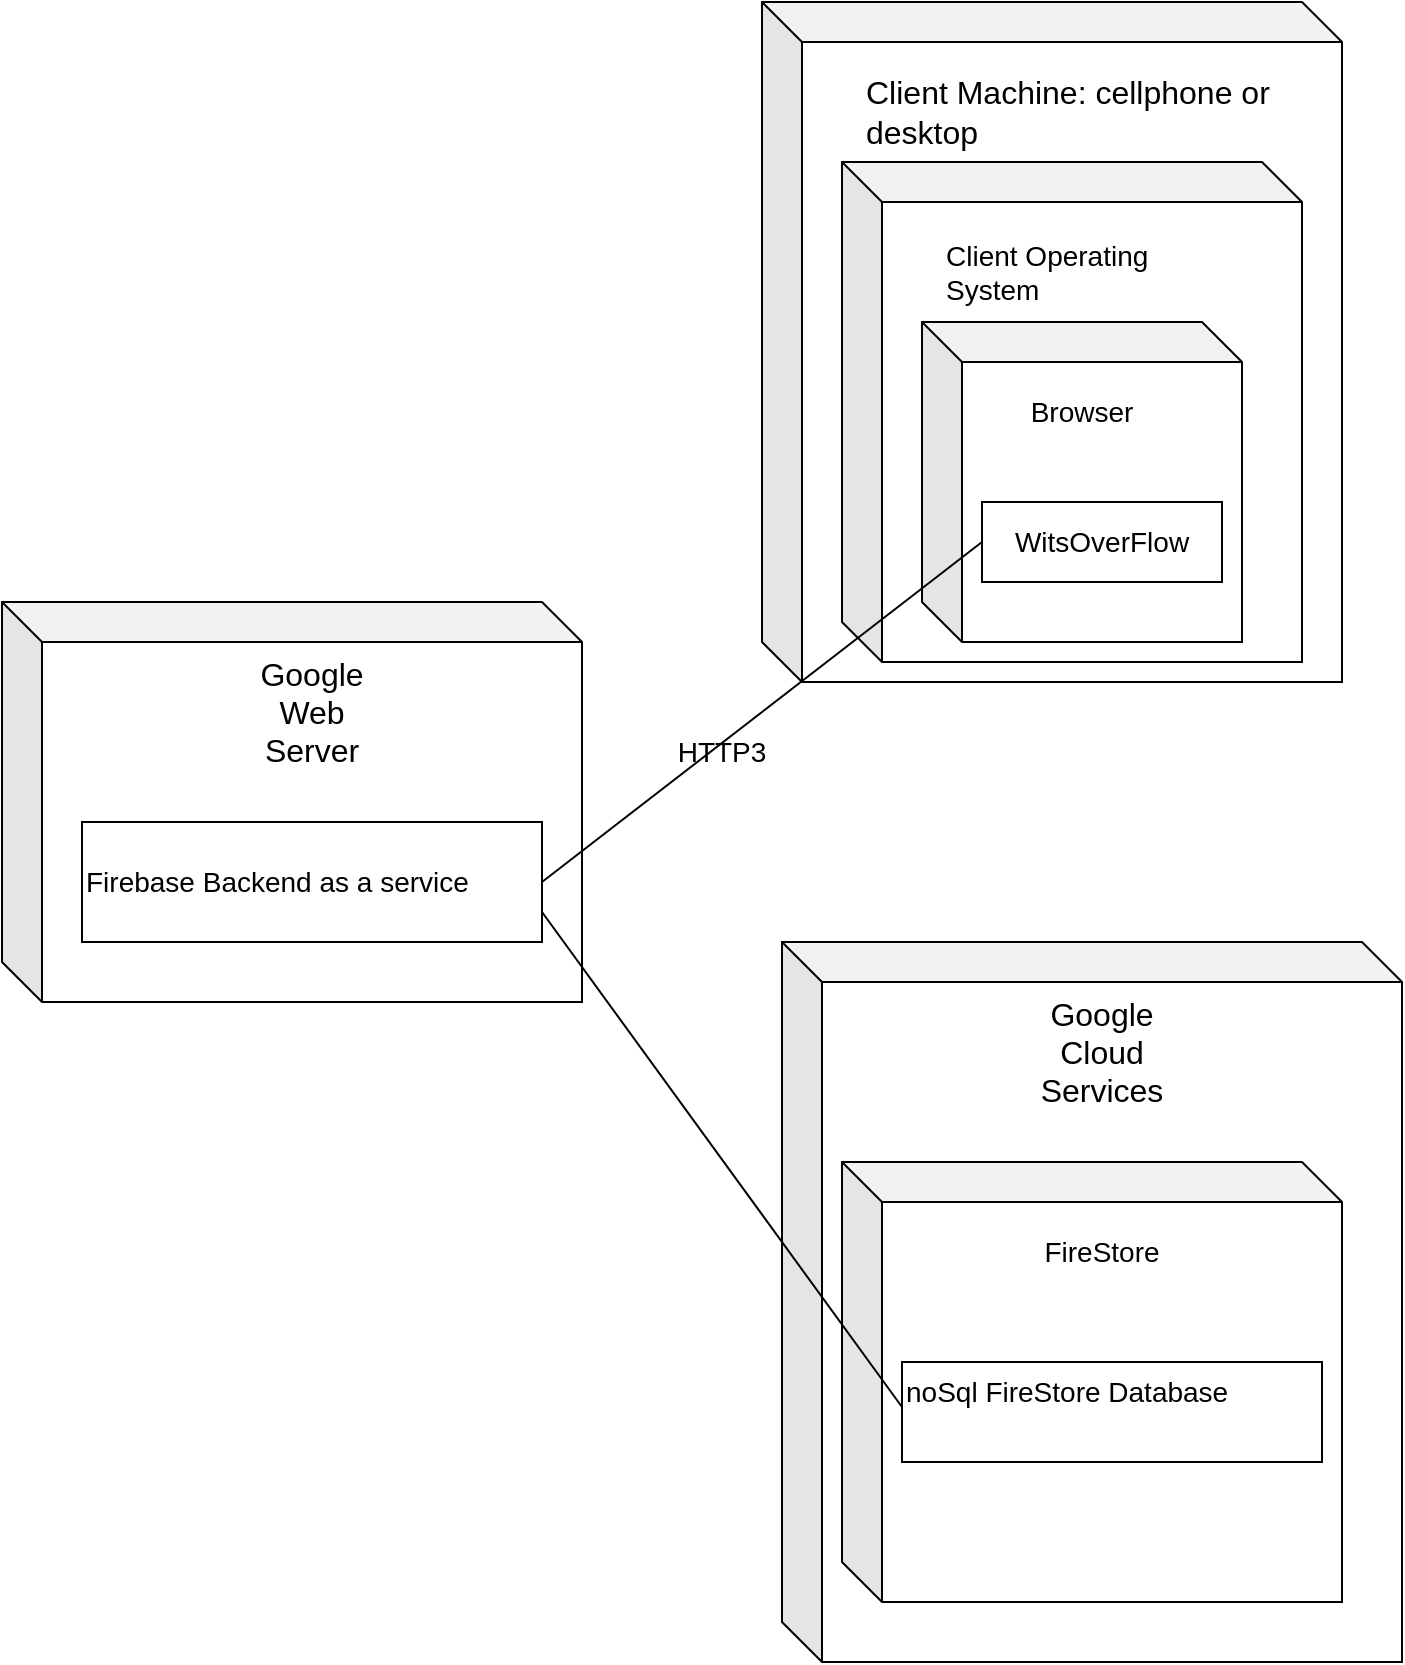 <mxfile version="21.2.1" type="device">
  <diagram name="Page-1" id="w0TBq3C-Gmoq3feNsOyL">
    <mxGraphModel dx="880" dy="452" grid="1" gridSize="10" guides="1" tooltips="1" connect="1" arrows="1" fold="1" page="1" pageScale="1.25" pageWidth="827" pageHeight="1169" math="0" shadow="0">
      <root>
        <mxCell id="0" />
        <mxCell id="1" parent="0" />
        <mxCell id="nJe9BszsL9_7w_oQmeMu-83" value="" style="shape=cube;whiteSpace=wrap;html=1;boundedLbl=1;backgroundOutline=1;darkOpacity=0.05;darkOpacity2=0.1;" vertex="1" parent="1">
          <mxGeometry x="30" y="420" width="290" height="200" as="geometry" />
        </mxCell>
        <mxCell id="nJe9BszsL9_7w_oQmeMu-84" value="Google Web&lt;br&gt;Server" style="text;html=1;strokeColor=none;fillColor=none;align=center;verticalAlign=middle;whiteSpace=wrap;rounded=0;fontSize=16;" vertex="1" parent="1">
          <mxGeometry x="155" y="460" width="60" height="30" as="geometry" />
        </mxCell>
        <mxCell id="nJe9BszsL9_7w_oQmeMu-85" value="" style="rounded=0;whiteSpace=wrap;html=1;" vertex="1" parent="1">
          <mxGeometry x="70" y="530" width="230" height="60" as="geometry" />
        </mxCell>
        <mxCell id="nJe9BszsL9_7w_oQmeMu-86" value="&lt;font style=&quot;font-size: 14px;&quot;&gt;Firebase Backend as a service&amp;nbsp;&lt;/font&gt;" style="text;html=1;strokeColor=none;fillColor=none;align=left;verticalAlign=middle;whiteSpace=wrap;rounded=0;" vertex="1" parent="1">
          <mxGeometry x="70" y="545" width="230" height="30" as="geometry" />
        </mxCell>
        <mxCell id="nJe9BszsL9_7w_oQmeMu-87" value="" style="shape=cube;whiteSpace=wrap;html=1;boundedLbl=1;backgroundOutline=1;darkOpacity=0.05;darkOpacity2=0.1;" vertex="1" parent="1">
          <mxGeometry x="410" y="120" width="290" height="340" as="geometry" />
        </mxCell>
        <mxCell id="nJe9BszsL9_7w_oQmeMu-88" value="Client Machine: cellphone or desktop&amp;nbsp;" style="text;html=1;strokeColor=none;fillColor=none;align=left;verticalAlign=middle;whiteSpace=wrap;rounded=0;fontSize=16;" vertex="1" parent="1">
          <mxGeometry x="460" y="160" width="230" height="30" as="geometry" />
        </mxCell>
        <mxCell id="nJe9BszsL9_7w_oQmeMu-89" value="" style="shape=cube;whiteSpace=wrap;html=1;boundedLbl=1;backgroundOutline=1;darkOpacity=0.05;darkOpacity2=0.1;" vertex="1" parent="1">
          <mxGeometry x="450" y="200" width="230" height="250" as="geometry" />
        </mxCell>
        <mxCell id="nJe9BszsL9_7w_oQmeMu-91" value="Client Operating System" style="text;html=1;strokeColor=none;fillColor=none;align=left;verticalAlign=middle;whiteSpace=wrap;rounded=0;fontSize=14;" vertex="1" parent="1">
          <mxGeometry x="500" y="240" width="120" height="30" as="geometry" />
        </mxCell>
        <mxCell id="nJe9BszsL9_7w_oQmeMu-92" value="" style="shape=cube;whiteSpace=wrap;html=1;boundedLbl=1;backgroundOutline=1;darkOpacity=0.05;darkOpacity2=0.1;" vertex="1" parent="1">
          <mxGeometry x="490" y="280" width="160" height="160" as="geometry" />
        </mxCell>
        <mxCell id="nJe9BszsL9_7w_oQmeMu-93" value="Browser" style="text;html=1;strokeColor=none;fillColor=none;align=center;verticalAlign=middle;whiteSpace=wrap;rounded=0;fontSize=14;" vertex="1" parent="1">
          <mxGeometry x="520" y="310" width="100" height="30" as="geometry" />
        </mxCell>
        <mxCell id="nJe9BszsL9_7w_oQmeMu-94" value="" style="rounded=0;whiteSpace=wrap;html=1;" vertex="1" parent="1">
          <mxGeometry x="520" y="370" width="120" height="40" as="geometry" />
        </mxCell>
        <mxCell id="nJe9BszsL9_7w_oQmeMu-95" value="WitsOverFlow" style="text;html=1;strokeColor=none;fillColor=none;align=center;verticalAlign=middle;whiteSpace=wrap;rounded=0;fontSize=14;" vertex="1" parent="1">
          <mxGeometry x="530" y="375" width="100" height="30" as="geometry" />
        </mxCell>
        <mxCell id="nJe9BszsL9_7w_oQmeMu-96" value="" style="endArrow=none;html=1;rounded=0;entryX=0;entryY=0.5;entryDx=0;entryDy=0;exitX=1;exitY=0.5;exitDx=0;exitDy=0;" edge="1" parent="1" source="nJe9BszsL9_7w_oQmeMu-85" target="nJe9BszsL9_7w_oQmeMu-94">
          <mxGeometry width="50" height="50" relative="1" as="geometry">
            <mxPoint x="390" y="440" as="sourcePoint" />
            <mxPoint x="440" y="390" as="targetPoint" />
          </mxGeometry>
        </mxCell>
        <mxCell id="nJe9BszsL9_7w_oQmeMu-97" value="&lt;font style=&quot;font-size: 14px;&quot;&gt;HTTP3&lt;br&gt;&lt;/font&gt;" style="text;html=1;strokeColor=none;fillColor=none;align=center;verticalAlign=middle;whiteSpace=wrap;rounded=0;" vertex="1" parent="1">
          <mxGeometry x="360" y="480" width="60" height="30" as="geometry" />
        </mxCell>
        <mxCell id="nJe9BszsL9_7w_oQmeMu-98" value="" style="shape=cube;whiteSpace=wrap;html=1;boundedLbl=1;backgroundOutline=1;darkOpacity=0.05;darkOpacity2=0.1;" vertex="1" parent="1">
          <mxGeometry x="420" y="590" width="310" height="360" as="geometry" />
        </mxCell>
        <mxCell id="nJe9BszsL9_7w_oQmeMu-99" value="Google Cloud&lt;br&gt;Services" style="text;html=1;strokeColor=none;fillColor=none;align=center;verticalAlign=middle;whiteSpace=wrap;rounded=0;fontSize=16;" vertex="1" parent="1">
          <mxGeometry x="550" y="630" width="60" height="30" as="geometry" />
        </mxCell>
        <mxCell id="nJe9BszsL9_7w_oQmeMu-100" value="" style="shape=cube;whiteSpace=wrap;html=1;boundedLbl=1;backgroundOutline=1;darkOpacity=0.05;darkOpacity2=0.1;" vertex="1" parent="1">
          <mxGeometry x="450" y="700" width="250" height="220" as="geometry" />
        </mxCell>
        <mxCell id="nJe9BszsL9_7w_oQmeMu-101" value="FireStore" style="text;html=1;strokeColor=none;fillColor=none;align=center;verticalAlign=middle;whiteSpace=wrap;rounded=0;fontSize=14;" vertex="1" parent="1">
          <mxGeometry x="520" y="730" width="120" height="30" as="geometry" />
        </mxCell>
        <mxCell id="nJe9BszsL9_7w_oQmeMu-102" value="" style="rounded=0;whiteSpace=wrap;html=1;" vertex="1" parent="1">
          <mxGeometry x="480" y="800" width="210" height="50" as="geometry" />
        </mxCell>
        <mxCell id="nJe9BszsL9_7w_oQmeMu-103" value="noSql FireStore Database" style="text;html=1;strokeColor=none;fillColor=none;align=left;verticalAlign=middle;whiteSpace=wrap;rounded=0;fontSize=14;" vertex="1" parent="1">
          <mxGeometry x="480" y="800" width="170" height="30" as="geometry" />
        </mxCell>
        <mxCell id="nJe9BszsL9_7w_oQmeMu-104" value="" style="endArrow=none;html=1;rounded=0;exitX=1;exitY=1;exitDx=0;exitDy=0;entryX=0;entryY=0.75;entryDx=0;entryDy=0;" edge="1" parent="1" source="nJe9BszsL9_7w_oQmeMu-86" target="nJe9BszsL9_7w_oQmeMu-103">
          <mxGeometry width="50" height="50" relative="1" as="geometry">
            <mxPoint x="390" y="740" as="sourcePoint" />
            <mxPoint x="440" y="690" as="targetPoint" />
          </mxGeometry>
        </mxCell>
      </root>
    </mxGraphModel>
  </diagram>
</mxfile>
